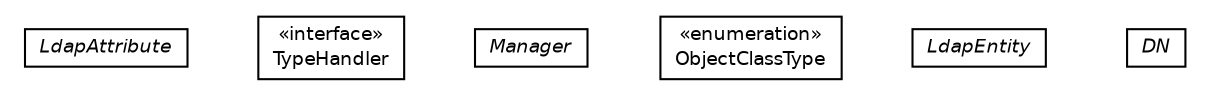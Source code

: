 #!/usr/local/bin/dot
#
# Class diagram 
# Generated by UmlGraph version 4.6 (http://www.spinellis.gr/sw/umlgraph)
#

digraph G {
	edge [fontname="Helvetica",fontsize=10,labelfontname="Helvetica",labelfontsize=10];
	node [fontname="Helvetica",fontsize=10,shape=plaintext];
	// ca.tnt.ldaputils.annotations.LdapAttribute
	c89 [label=<<table border="0" cellborder="1" cellspacing="0" cellpadding="2" port="p" href="./LdapAttribute.html">
		<tr><td><table border="0" cellspacing="0" cellpadding="1">
			<tr><td><font face="Helvetica-Oblique"> LdapAttribute </font></td></tr>
		</table></td></tr>
		</table>>, fontname="Helvetica", fontcolor="black", fontsize=9.0];
	// ca.tnt.ldaputils.annotations.TypeHandler
	c90 [label=<<table border="0" cellborder="1" cellspacing="0" cellpadding="2" port="p" href="./TypeHandler.html">
		<tr><td><table border="0" cellspacing="0" cellpadding="1">
			<tr><td> &laquo;interface&raquo; </td></tr>
			<tr><td> TypeHandler </td></tr>
		</table></td></tr>
		</table>>, fontname="Helvetica", fontcolor="black", fontsize=9.0];
	// ca.tnt.ldaputils.annotations.Manager
	c91 [label=<<table border="0" cellborder="1" cellspacing="0" cellpadding="2" port="p" href="./Manager.html">
		<tr><td><table border="0" cellspacing="0" cellpadding="1">
			<tr><td><font face="Helvetica-Oblique"> Manager </font></td></tr>
		</table></td></tr>
		</table>>, fontname="Helvetica", fontcolor="black", fontsize=9.0];
	// ca.tnt.ldaputils.annotations.ObjectClassType
	c92 [label=<<table border="0" cellborder="1" cellspacing="0" cellpadding="2" port="p" href="./ObjectClassType.html">
		<tr><td><table border="0" cellspacing="0" cellpadding="1">
			<tr><td> &laquo;enumeration&raquo; </td></tr>
			<tr><td> ObjectClassType </td></tr>
		</table></td></tr>
		</table>>, fontname="Helvetica", fontcolor="black", fontsize=9.0];
	// ca.tnt.ldaputils.annotations.LdapEntity
	c93 [label=<<table border="0" cellborder="1" cellspacing="0" cellpadding="2" port="p" href="./LdapEntity.html">
		<tr><td><table border="0" cellspacing="0" cellpadding="1">
			<tr><td><font face="Helvetica-Oblique"> LdapEntity </font></td></tr>
		</table></td></tr>
		</table>>, fontname="Helvetica", fontcolor="black", fontsize=9.0];
	// ca.tnt.ldaputils.annotations.DN
	c94 [label=<<table border="0" cellborder="1" cellspacing="0" cellpadding="2" port="p" href="./DN.html">
		<tr><td><table border="0" cellspacing="0" cellpadding="1">
			<tr><td><font face="Helvetica-Oblique"> DN </font></td></tr>
		</table></td></tr>
		</table>>, fontname="Helvetica", fontcolor="black", fontsize=9.0];
}

